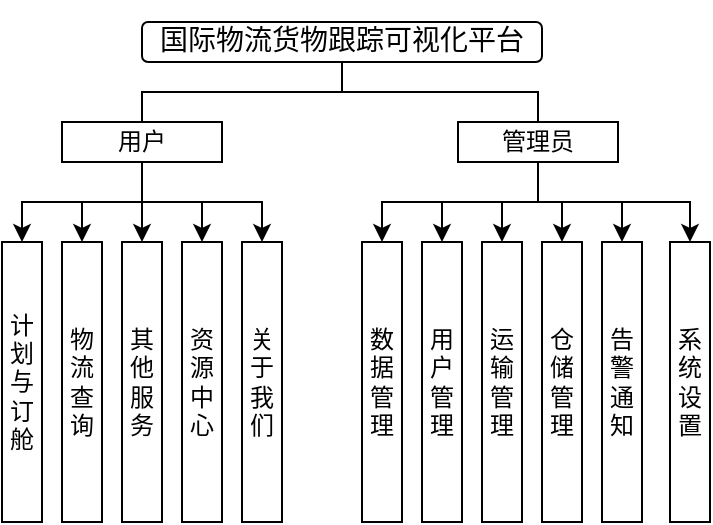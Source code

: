 <mxfile version="26.2.12" pages="2">
  <diagram name="第 1 页" id="vqiY9m47QqvkBvZVkrBw">
    <mxGraphModel dx="805" dy="483" grid="0" gridSize="10" guides="1" tooltips="1" connect="1" arrows="1" fold="1" page="1" pageScale="1" pageWidth="827" pageHeight="1169" math="0" shadow="0">
      <root>
        <mxCell id="0" />
        <mxCell id="1" parent="0" />
        <mxCell id="JPwLWQPu6VZcBWfvx7Lt-1" value="&lt;p class=&quot;MsoNormal&quot;&gt;&lt;span style=&quot;mso-spacerun:&#39;yes&#39;;font-family:宋体;mso-ansi-font-weight:normal;&lt;br/&gt;mso-bidi-font-weight:bold;font-size:10.5pt;mso-font-kerning:1.0pt;&quot;&gt;国际物流货物跟踪可视化平台&lt;/span&gt;&lt;/p&gt;" style="rounded=1;whiteSpace=wrap;html=1;" parent="1" vertex="1">
          <mxGeometry x="250" y="100" width="200" height="20" as="geometry" />
        </mxCell>
        <mxCell id="JPwLWQPu6VZcBWfvx7Lt-2" value="计划与订舱" style="rounded=0;whiteSpace=wrap;html=1;" parent="1" vertex="1">
          <mxGeometry x="180" y="210" width="20" height="140" as="geometry" />
        </mxCell>
        <mxCell id="JPwLWQPu6VZcBWfvx7Lt-3" value="物流查询" style="rounded=0;whiteSpace=wrap;html=1;" parent="1" vertex="1">
          <mxGeometry x="210" y="210" width="20" height="140" as="geometry" />
        </mxCell>
        <mxCell id="JPwLWQPu6VZcBWfvx7Lt-4" value="其他服务" style="rounded=0;whiteSpace=wrap;html=1;" parent="1" vertex="1">
          <mxGeometry x="240" y="210" width="20" height="140" as="geometry" />
        </mxCell>
        <mxCell id="JPwLWQPu6VZcBWfvx7Lt-5" value="资源中心" style="rounded=0;whiteSpace=wrap;html=1;" parent="1" vertex="1">
          <mxGeometry x="270" y="210" width="20" height="140" as="geometry" />
        </mxCell>
        <mxCell id="JPwLWQPu6VZcBWfvx7Lt-6" value="关于我们" style="rounded=0;whiteSpace=wrap;html=1;" parent="1" vertex="1">
          <mxGeometry x="300" y="210" width="20" height="140" as="geometry" />
        </mxCell>
        <mxCell id="JPwLWQPu6VZcBWfvx7Lt-7" value="数据管理" style="rounded=0;whiteSpace=wrap;html=1;" parent="1" vertex="1">
          <mxGeometry x="360" y="210" width="20" height="140" as="geometry" />
        </mxCell>
        <mxCell id="JPwLWQPu6VZcBWfvx7Lt-8" value="用户管理" style="rounded=0;whiteSpace=wrap;html=1;" parent="1" vertex="1">
          <mxGeometry x="390" y="210" width="20" height="140" as="geometry" />
        </mxCell>
        <mxCell id="JPwLWQPu6VZcBWfvx7Lt-9" value="运输管理" style="rounded=0;whiteSpace=wrap;html=1;" parent="1" vertex="1">
          <mxGeometry x="420" y="210" width="20" height="140" as="geometry" />
        </mxCell>
        <mxCell id="JPwLWQPu6VZcBWfvx7Lt-10" value="仓储管理" style="rounded=0;whiteSpace=wrap;html=1;" parent="1" vertex="1">
          <mxGeometry x="450" y="210" width="20" height="140" as="geometry" />
        </mxCell>
        <mxCell id="JPwLWQPu6VZcBWfvx7Lt-11" value="告警通知" style="rounded=0;whiteSpace=wrap;html=1;" parent="1" vertex="1">
          <mxGeometry x="480" y="210" width="20" height="140" as="geometry" />
        </mxCell>
        <mxCell id="JPwLWQPu6VZcBWfvx7Lt-18" style="edgeStyle=orthogonalEdgeStyle;rounded=0;orthogonalLoop=1;jettySize=auto;html=1;exitX=0.5;exitY=1;exitDx=0;exitDy=0;" parent="1" source="JPwLWQPu6VZcBWfvx7Lt-12" target="JPwLWQPu6VZcBWfvx7Lt-2" edge="1">
          <mxGeometry relative="1" as="geometry" />
        </mxCell>
        <mxCell id="JPwLWQPu6VZcBWfvx7Lt-19" style="edgeStyle=orthogonalEdgeStyle;rounded=0;orthogonalLoop=1;jettySize=auto;html=1;exitX=0.5;exitY=1;exitDx=0;exitDy=0;entryX=0.5;entryY=0;entryDx=0;entryDy=0;" parent="1" source="JPwLWQPu6VZcBWfvx7Lt-12" target="JPwLWQPu6VZcBWfvx7Lt-3" edge="1">
          <mxGeometry relative="1" as="geometry" />
        </mxCell>
        <mxCell id="JPwLWQPu6VZcBWfvx7Lt-20" style="edgeStyle=orthogonalEdgeStyle;rounded=0;orthogonalLoop=1;jettySize=auto;html=1;exitX=0.5;exitY=1;exitDx=0;exitDy=0;entryX=0.5;entryY=0;entryDx=0;entryDy=0;" parent="1" source="JPwLWQPu6VZcBWfvx7Lt-12" target="JPwLWQPu6VZcBWfvx7Lt-4" edge="1">
          <mxGeometry relative="1" as="geometry" />
        </mxCell>
        <mxCell id="JPwLWQPu6VZcBWfvx7Lt-21" style="edgeStyle=orthogonalEdgeStyle;rounded=0;orthogonalLoop=1;jettySize=auto;html=1;exitX=0.5;exitY=1;exitDx=0;exitDy=0;" parent="1" source="JPwLWQPu6VZcBWfvx7Lt-12" target="JPwLWQPu6VZcBWfvx7Lt-5" edge="1">
          <mxGeometry relative="1" as="geometry" />
        </mxCell>
        <mxCell id="JPwLWQPu6VZcBWfvx7Lt-22" style="edgeStyle=orthogonalEdgeStyle;rounded=0;orthogonalLoop=1;jettySize=auto;html=1;exitX=0.5;exitY=1;exitDx=0;exitDy=0;" parent="1" source="JPwLWQPu6VZcBWfvx7Lt-12" target="JPwLWQPu6VZcBWfvx7Lt-6" edge="1">
          <mxGeometry relative="1" as="geometry" />
        </mxCell>
        <mxCell id="JPwLWQPu6VZcBWfvx7Lt-12" value="用户" style="rounded=0;whiteSpace=wrap;html=1;" parent="1" vertex="1">
          <mxGeometry x="210" y="150" width="80" height="20" as="geometry" />
        </mxCell>
        <mxCell id="JPwLWQPu6VZcBWfvx7Lt-25" style="edgeStyle=orthogonalEdgeStyle;rounded=0;orthogonalLoop=1;jettySize=auto;html=1;exitX=0.5;exitY=1;exitDx=0;exitDy=0;entryX=0.5;entryY=0;entryDx=0;entryDy=0;" parent="1" source="JPwLWQPu6VZcBWfvx7Lt-13" target="JPwLWQPu6VZcBWfvx7Lt-7" edge="1">
          <mxGeometry relative="1" as="geometry" />
        </mxCell>
        <mxCell id="JPwLWQPu6VZcBWfvx7Lt-26" style="edgeStyle=orthogonalEdgeStyle;rounded=0;orthogonalLoop=1;jettySize=auto;html=1;exitX=0.5;exitY=1;exitDx=0;exitDy=0;" parent="1" source="JPwLWQPu6VZcBWfvx7Lt-13" target="JPwLWQPu6VZcBWfvx7Lt-8" edge="1">
          <mxGeometry relative="1" as="geometry" />
        </mxCell>
        <mxCell id="JPwLWQPu6VZcBWfvx7Lt-27" style="edgeStyle=orthogonalEdgeStyle;rounded=0;orthogonalLoop=1;jettySize=auto;html=1;exitX=0.5;exitY=1;exitDx=0;exitDy=0;" parent="1" source="JPwLWQPu6VZcBWfvx7Lt-13" target="JPwLWQPu6VZcBWfvx7Lt-9" edge="1">
          <mxGeometry relative="1" as="geometry" />
        </mxCell>
        <mxCell id="JPwLWQPu6VZcBWfvx7Lt-28" style="edgeStyle=orthogonalEdgeStyle;rounded=0;orthogonalLoop=1;jettySize=auto;html=1;exitX=0.5;exitY=1;exitDx=0;exitDy=0;" parent="1" source="JPwLWQPu6VZcBWfvx7Lt-13" target="JPwLWQPu6VZcBWfvx7Lt-10" edge="1">
          <mxGeometry relative="1" as="geometry" />
        </mxCell>
        <mxCell id="JPwLWQPu6VZcBWfvx7Lt-29" style="edgeStyle=orthogonalEdgeStyle;rounded=0;orthogonalLoop=1;jettySize=auto;html=1;exitX=0.5;exitY=1;exitDx=0;exitDy=0;" parent="1" source="JPwLWQPu6VZcBWfvx7Lt-13" target="JPwLWQPu6VZcBWfvx7Lt-11" edge="1">
          <mxGeometry relative="1" as="geometry" />
        </mxCell>
        <mxCell id="Ih1NIfS-H4ZuaLIqtRQY-2" style="edgeStyle=orthogonalEdgeStyle;rounded=0;orthogonalLoop=1;jettySize=auto;html=1;exitX=0.5;exitY=1;exitDx=0;exitDy=0;" edge="1" parent="1" source="JPwLWQPu6VZcBWfvx7Lt-13" target="Ih1NIfS-H4ZuaLIqtRQY-1">
          <mxGeometry relative="1" as="geometry" />
        </mxCell>
        <mxCell id="JPwLWQPu6VZcBWfvx7Lt-13" value="管理员" style="rounded=0;whiteSpace=wrap;html=1;" parent="1" vertex="1">
          <mxGeometry x="408" y="150" width="80" height="20" as="geometry" />
        </mxCell>
        <mxCell id="JPwLWQPu6VZcBWfvx7Lt-16" style="edgeStyle=orthogonalEdgeStyle;rounded=0;orthogonalLoop=1;jettySize=auto;html=1;exitX=0.5;exitY=1;exitDx=0;exitDy=0;" parent="1" source="JPwLWQPu6VZcBWfvx7Lt-12" target="JPwLWQPu6VZcBWfvx7Lt-12" edge="1">
          <mxGeometry relative="1" as="geometry" />
        </mxCell>
        <mxCell id="JPwLWQPu6VZcBWfvx7Lt-23" value="" style="endArrow=none;html=1;rounded=0;entryX=0.5;entryY=1;entryDx=0;entryDy=0;exitX=0.5;exitY=0;exitDx=0;exitDy=0;edgeStyle=orthogonalEdgeStyle;" parent="1" source="JPwLWQPu6VZcBWfvx7Lt-12" target="JPwLWQPu6VZcBWfvx7Lt-1" edge="1">
          <mxGeometry width="50" height="50" relative="1" as="geometry">
            <mxPoint x="390" y="260" as="sourcePoint" />
            <mxPoint x="440" y="210" as="targetPoint" />
          </mxGeometry>
        </mxCell>
        <mxCell id="JPwLWQPu6VZcBWfvx7Lt-24" value="" style="endArrow=none;html=1;rounded=0;entryX=0.5;entryY=1;entryDx=0;entryDy=0;exitX=0.5;exitY=0;exitDx=0;exitDy=0;edgeStyle=orthogonalEdgeStyle;" parent="1" source="JPwLWQPu6VZcBWfvx7Lt-13" target="JPwLWQPu6VZcBWfvx7Lt-1" edge="1">
          <mxGeometry width="50" height="50" relative="1" as="geometry">
            <mxPoint x="320" y="210" as="sourcePoint" />
            <mxPoint x="370" y="160" as="targetPoint" />
          </mxGeometry>
        </mxCell>
        <mxCell id="Ih1NIfS-H4ZuaLIqtRQY-1" value="系统设置" style="rounded=0;whiteSpace=wrap;html=1;" vertex="1" parent="1">
          <mxGeometry x="514" y="210" width="20" height="140" as="geometry" />
        </mxCell>
      </root>
    </mxGraphModel>
  </diagram>
  <diagram id="-r55dFtYJ0t7bKzt8oJF" name="第 2 页">
    <mxGraphModel dx="1167" dy="718" grid="0" gridSize="10" guides="1" tooltips="1" connect="1" arrows="1" fold="1" page="1" pageScale="1" pageWidth="827" pageHeight="1169" background="none" math="0" shadow="0">
      <root>
        <mxCell id="0" />
        <mxCell id="1" parent="0" />
        <mxCell id="YhVgkfu6lUTvefnjvwKQ-2" value="" style="rounded=0;whiteSpace=wrap;html=1;" parent="1" vertex="1">
          <mxGeometry x="154" y="93" width="510" height="510" as="geometry" />
        </mxCell>
        <mxCell id="YhVgkfu6lUTvefnjvwKQ-3" value="&lt;b&gt;展示层&lt;/b&gt;" style="rounded=0;whiteSpace=wrap;html=1;" parent="1" vertex="1">
          <mxGeometry x="174" y="143" width="60" height="30" as="geometry" />
        </mxCell>
        <mxCell id="YhVgkfu6lUTvefnjvwKQ-4" value="&lt;b&gt;应用层&lt;/b&gt;" style="rounded=0;whiteSpace=wrap;html=1;" parent="1" vertex="1">
          <mxGeometry x="174" y="273" width="60" height="30" as="geometry" />
        </mxCell>
        <mxCell id="YhVgkfu6lUTvefnjvwKQ-5" value="&lt;b&gt;数据层&lt;/b&gt;" style="rounded=0;whiteSpace=wrap;html=1;" parent="1" vertex="1">
          <mxGeometry x="174" y="383" width="60" height="30" as="geometry" />
        </mxCell>
        <mxCell id="YhVgkfu6lUTvefnjvwKQ-6" value="&lt;b&gt;感知层&lt;/b&gt;" style="rounded=0;whiteSpace=wrap;html=1;" parent="1" vertex="1">
          <mxGeometry x="174" y="513" width="60" height="30" as="geometry" />
        </mxCell>
        <mxCell id="YhVgkfu6lUTvefnjvwKQ-8" value="" style="rounded=0;whiteSpace=wrap;html=1;" parent="1" vertex="1">
          <mxGeometry x="284" y="223" width="360" height="90" as="geometry" />
        </mxCell>
        <mxCell id="YhVgkfu6lUTvefnjvwKQ-9" value="物流查询" style="rounded=0;whiteSpace=wrap;html=1;" parent="1" vertex="1">
          <mxGeometry x="294" y="233" width="100" height="30" as="geometry" />
        </mxCell>
        <mxCell id="YhVgkfu6lUTvefnjvwKQ-10" value="运输管理" style="rounded=0;whiteSpace=wrap;html=1;" parent="1" vertex="1">
          <mxGeometry x="414" y="233" width="100" height="30" as="geometry" />
        </mxCell>
        <mxCell id="YhVgkfu6lUTvefnjvwKQ-11" value="仓储管理" style="rounded=0;whiteSpace=wrap;html=1;" parent="1" vertex="1">
          <mxGeometry x="534" y="233" width="100" height="30" as="geometry" />
        </mxCell>
        <mxCell id="YhVgkfu6lUTvefnjvwKQ-12" value="数据管理" style="rounded=0;whiteSpace=wrap;html=1;" parent="1" vertex="1">
          <mxGeometry x="339" y="273" width="100" height="30" as="geometry" />
        </mxCell>
        <mxCell id="YhVgkfu6lUTvefnjvwKQ-13" value="" style="rounded=0;whiteSpace=wrap;html=1;" parent="1" vertex="1">
          <mxGeometry x="284" y="113" width="360" height="90" as="geometry" />
        </mxCell>
        <mxCell id="YhVgkfu6lUTvefnjvwKQ-15" value="最佳线路展示" style="rounded=0;whiteSpace=wrap;html=1;" parent="1" vertex="1">
          <mxGeometry x="294" y="123" width="100" height="30" as="geometry" />
        </mxCell>
        <mxCell id="YhVgkfu6lUTvefnjvwKQ-16" value="车辆货物实时状态" style="rounded=0;whiteSpace=wrap;html=1;" parent="1" vertex="1">
          <mxGeometry x="444" y="123" width="130" height="30" as="geometry" />
        </mxCell>
        <mxCell id="YhVgkfu6lUTvefnjvwKQ-17" value="订单状态展示" style="rounded=0;whiteSpace=wrap;html=1;" parent="1" vertex="1">
          <mxGeometry x="334" y="163" width="130" height="30" as="geometry" />
        </mxCell>
        <mxCell id="YhVgkfu6lUTvefnjvwKQ-18" value="仓储情况展示" style="rounded=0;whiteSpace=wrap;html=1;" parent="1" vertex="1">
          <mxGeometry x="504" y="163" width="130" height="30" as="geometry" />
        </mxCell>
        <mxCell id="Em_LLihrOG_OwA8udnS7-13" style="edgeStyle=none;curved=1;rounded=0;orthogonalLoop=1;jettySize=auto;html=1;exitX=0.225;exitY=0.009;exitDx=0;exitDy=0;entryX=0.5;entryY=1;entryDx=0;entryDy=0;fontSize=12;startSize=8;endSize=8;exitPerimeter=0;" edge="1" parent="1" source="YhVgkfu6lUTvefnjvwKQ-19" target="YhVgkfu6lUTvefnjvwKQ-33">
          <mxGeometry relative="1" as="geometry" />
        </mxCell>
        <mxCell id="YhVgkfu6lUTvefnjvwKQ-19" value="" style="rounded=0;whiteSpace=wrap;html=1;" parent="1" vertex="1">
          <mxGeometry x="284" y="473" width="360" height="110" as="geometry" />
        </mxCell>
        <mxCell id="YhVgkfu6lUTvefnjvwKQ-28" value="&lt;h4&gt;&lt;span style=&quot;font-family: 宋体; font-size: 12pt;&quot;&gt;GIS&lt;/span&gt;&lt;/h4&gt;" style="rounded=0;whiteSpace=wrap;html=1;" parent="1" vertex="1">
          <mxGeometry x="439" y="493" width="50" height="30" as="geometry" />
        </mxCell>
        <mxCell id="YhVgkfu6lUTvefnjvwKQ-30" value="电子标签" style="rounded=0;whiteSpace=wrap;html=1;" parent="1" vertex="1">
          <mxGeometry x="474" y="533" width="50" height="30" as="geometry" />
        </mxCell>
        <mxCell id="YhVgkfu6lUTvefnjvwKQ-31" value="条码扫描器" style="rounded=0;whiteSpace=wrap;html=1;" parent="1" vertex="1">
          <mxGeometry x="543.25" y="533" width="71" height="30" as="geometry" />
        </mxCell>
        <mxCell id="YhVgkfu6lUTvefnjvwKQ-33" value="" style="rounded=0;whiteSpace=wrap;html=1;" parent="1" vertex="1">
          <mxGeometry x="284" y="333" width="160" height="110" as="geometry" />
        </mxCell>
        <mxCell id="YhVgkfu6lUTvefnjvwKQ-35" value="腾讯云数据库" style="rounded=0;whiteSpace=wrap;html=1;" parent="1" vertex="1">
          <mxGeometry x="324" y="393" width="85" height="30" as="geometry" />
        </mxCell>
        <mxCell id="YhVgkfu6lUTvefnjvwKQ-39" value="" style="endArrow=none;dashed=1;html=1;dashPattern=1 3;strokeWidth=2;rounded=0;entryX=0;entryY=0.5;entryDx=0;entryDy=0;exitX=1;exitY=0.5;exitDx=0;exitDy=0;" parent="1" source="YhVgkfu6lUTvefnjvwKQ-3" target="YhVgkfu6lUTvefnjvwKQ-13" edge="1">
          <mxGeometry width="50" height="50" relative="1" as="geometry">
            <mxPoint x="214" y="193" as="sourcePoint" />
            <mxPoint x="264" y="143" as="targetPoint" />
          </mxGeometry>
        </mxCell>
        <mxCell id="YhVgkfu6lUTvefnjvwKQ-40" value="" style="endArrow=none;dashed=1;html=1;dashPattern=1 3;strokeWidth=2;rounded=0;entryX=0;entryY=0.5;entryDx=0;entryDy=0;exitX=1;exitY=0.5;exitDx=0;exitDy=0;" parent="1" edge="1">
          <mxGeometry width="50" height="50" relative="1" as="geometry">
            <mxPoint x="234" y="397" as="sourcePoint" />
            <mxPoint x="284" y="397" as="targetPoint" />
          </mxGeometry>
        </mxCell>
        <mxCell id="YhVgkfu6lUTvefnjvwKQ-41" value="" style="endArrow=none;dashed=1;html=1;dashPattern=1 3;strokeWidth=2;rounded=0;entryX=0;entryY=0.5;entryDx=0;entryDy=0;exitX=1;exitY=0.5;exitDx=0;exitDy=0;" parent="1" edge="1">
          <mxGeometry width="50" height="50" relative="1" as="geometry">
            <mxPoint x="234" y="287.58" as="sourcePoint" />
            <mxPoint x="284" y="287.58" as="targetPoint" />
          </mxGeometry>
        </mxCell>
        <mxCell id="YhVgkfu6lUTvefnjvwKQ-42" value="" style="endArrow=none;dashed=1;html=1;dashPattern=1 3;strokeWidth=2;rounded=0;entryX=0;entryY=0.5;entryDx=0;entryDy=0;exitX=1;exitY=0.5;exitDx=0;exitDy=0;" parent="1" edge="1">
          <mxGeometry width="50" height="50" relative="1" as="geometry">
            <mxPoint x="234" y="527.58" as="sourcePoint" />
            <mxPoint x="284" y="527.58" as="targetPoint" />
          </mxGeometry>
        </mxCell>
        <mxCell id="YhVgkfu6lUTvefnjvwKQ-45" value="" style="endArrow=classic;html=1;rounded=0;exitX=0.5;exitY=0;exitDx=0;exitDy=0;" parent="1" source="YhVgkfu6lUTvefnjvwKQ-8" target="YhVgkfu6lUTvefnjvwKQ-13" edge="1">
          <mxGeometry width="50" height="50" relative="1" as="geometry">
            <mxPoint x="474" y="363" as="sourcePoint" />
            <mxPoint x="474" y="343" as="targetPoint" />
          </mxGeometry>
        </mxCell>
        <mxCell id="w_2QscbFp3LetiMHudXa-1" value="智能分析与预测" style="rounded=0;whiteSpace=wrap;html=1;" vertex="1" parent="1">
          <mxGeometry x="484" y="273" width="100" height="30" as="geometry" />
        </mxCell>
        <mxCell id="Em_LLihrOG_OwA8udnS7-5" value="大模型集成" style="rounded=0;whiteSpace=wrap;html=1;" vertex="1" parent="1">
          <mxGeometry x="324" y="353" width="85" height="30" as="geometry" />
        </mxCell>
        <mxCell id="Em_LLihrOG_OwA8udnS7-11" style="edgeStyle=none;curved=1;rounded=0;orthogonalLoop=1;jettySize=auto;html=1;exitX=0;exitY=0.5;exitDx=0;exitDy=0;fontSize=12;startSize=8;endSize=8;" edge="1" parent="1" source="Em_LLihrOG_OwA8udnS7-6" target="YhVgkfu6lUTvefnjvwKQ-33">
          <mxGeometry relative="1" as="geometry" />
        </mxCell>
        <mxCell id="Em_LLihrOG_OwA8udnS7-6" value="" style="rounded=0;whiteSpace=wrap;html=1;" vertex="1" parent="1">
          <mxGeometry x="494" y="333" width="150" height="110" as="geometry" />
        </mxCell>
        <mxCell id="Em_LLihrOG_OwA8udnS7-8" value="&lt;div style=&quot;text-align: left;&quot;&gt;&lt;font style=&quot;color: rgb(0, 0, 0);&quot;&gt;&lt;span style=&quot;white-space-collapse: preserve; background-color: rgb(255, 255, 255);&quot;&gt;M2M技术&lt;/span&gt;&lt;/font&gt;&lt;/div&gt;" style="rounded=0;whiteSpace=wrap;html=1;" vertex="1" parent="1">
          <mxGeometry x="524.25" y="378" width="90" height="20" as="geometry" />
        </mxCell>
        <mxCell id="Em_LLihrOG_OwA8udnS7-9" value="&lt;span style=&quot;scrollbar-color: transparent transparent; margin: 0px; padding: 0px; border: 0px; font-variant-numeric: inherit; font-variant-east-asian: inherit; font-variant-alternates: inherit; font-variant-position: inherit; font-variant-emoji: inherit; font-stretch: inherit; line-height: inherit; font-optical-sizing: inherit; font-size-adjust: inherit; font-kerning: inherit; font-feature-settings: inherit; font-variation-settings: inherit; vertical-align: baseline; color: rgba(0, 0, 0, 0.9); text-align: left; white-space-collapse: preserve; background-color: rgb(255, 255, 255);&quot; class=&quot;&quot;&gt;&lt;font style=&quot;font-size: 12px;&quot; face=&quot;Helvetica&quot;&gt;互联网技术&lt;/font&gt;&lt;/span&gt;" style="rounded=0;whiteSpace=wrap;html=1;" vertex="1" parent="1">
          <mxGeometry x="523.75" y="348" width="90" height="20" as="geometry" />
        </mxCell>
        <mxCell id="Em_LLihrOG_OwA8udnS7-10" value="&lt;div style=&quot;text-align: left;&quot;&gt;&lt;span style=&quot;white-space-collapse: preserve; background-color: rgb(255, 255, 255);&quot;&gt;&lt;font style=&quot;color: rgb(0, 0, 0);&quot;&gt;网络爬虫技术&lt;/font&gt;&lt;/span&gt;&lt;/div&gt;" style="rounded=0;whiteSpace=wrap;html=1;" vertex="1" parent="1">
          <mxGeometry x="524.25" y="408" width="90" height="20" as="geometry" />
        </mxCell>
        <mxCell id="Em_LLihrOG_OwA8udnS7-12" style="edgeStyle=none;curved=1;rounded=0;orthogonalLoop=1;jettySize=auto;html=1;exitX=0.5;exitY=0;exitDx=0;exitDy=0;fontSize=12;startSize=8;endSize=8;" edge="1" parent="1" source="YhVgkfu6lUTvefnjvwKQ-33">
          <mxGeometry relative="1" as="geometry">
            <mxPoint x="365" y="313" as="targetPoint" />
          </mxGeometry>
        </mxCell>
        <mxCell id="Em_LLihrOG_OwA8udnS7-14" value="RFID" style="rounded=0;whiteSpace=wrap;html=1;" vertex="1" parent="1">
          <mxGeometry x="319" y="533" width="50" height="30" as="geometry" />
        </mxCell>
        <mxCell id="Em_LLihrOG_OwA8udnS7-15" value="传感器网络" style="rounded=0;whiteSpace=wrap;html=1;" vertex="1" parent="1">
          <mxGeometry x="384" y="533" width="70" height="30" as="geometry" />
        </mxCell>
      </root>
    </mxGraphModel>
  </diagram>
</mxfile>
